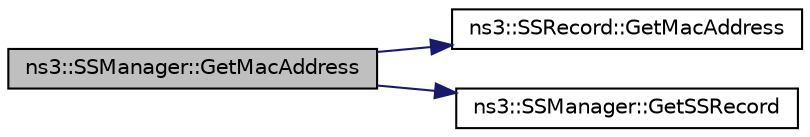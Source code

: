 digraph "ns3::SSManager::GetMacAddress"
{
 // LATEX_PDF_SIZE
  edge [fontname="Helvetica",fontsize="10",labelfontname="Helvetica",labelfontsize="10"];
  node [fontname="Helvetica",fontsize="10",shape=record];
  rankdir="LR";
  Node1 [label="ns3::SSManager::GetMacAddress",height=0.2,width=0.4,color="black", fillcolor="grey75", style="filled", fontcolor="black",tooltip="Get MAC address by CID."];
  Node1 -> Node2 [color="midnightblue",fontsize="10",style="solid",fontname="Helvetica"];
  Node2 [label="ns3::SSRecord::GetMacAddress",height=0.2,width=0.4,color="black", fillcolor="white", style="filled",URL="$classns3_1_1_s_s_record.html#a9721564846b9344bf2598d6ebcd85ad0",tooltip="Get MAC address."];
  Node1 -> Node3 [color="midnightblue",fontsize="10",style="solid",fontname="Helvetica"];
  Node3 [label="ns3::SSManager::GetSSRecord",height=0.2,width=0.4,color="black", fillcolor="white", style="filled",URL="$classns3_1_1_s_s_manager.html#a6937b07b8b14a884304946f730d0ccfd",tooltip="Get SS record."];
}
